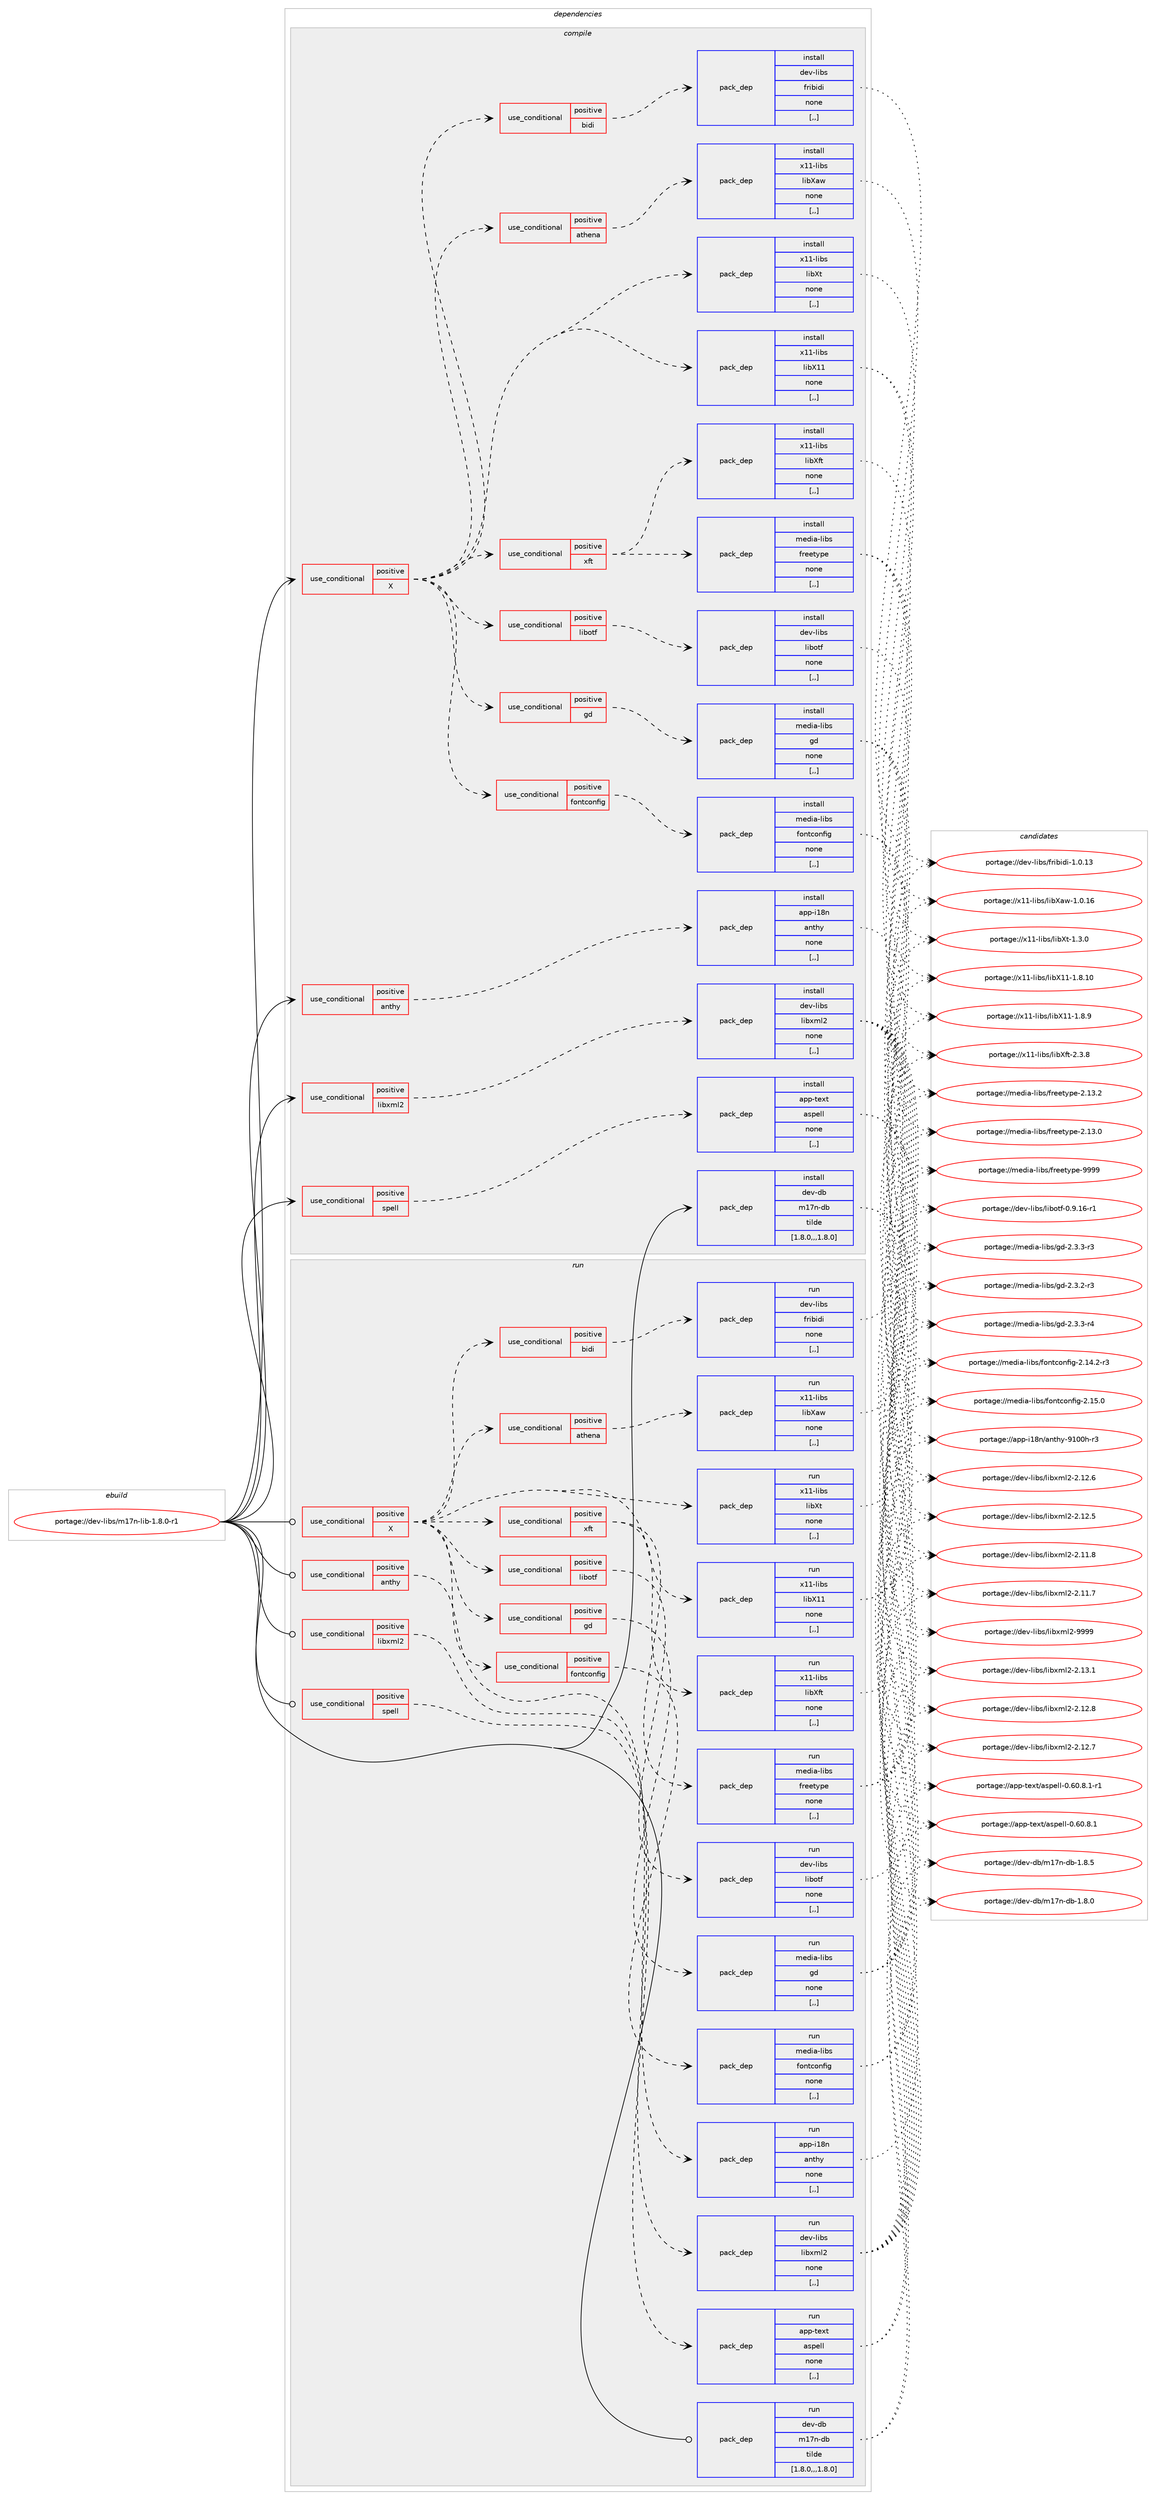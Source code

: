 digraph prolog {

# *************
# Graph options
# *************

newrank=true;
concentrate=true;
compound=true;
graph [rankdir=LR,fontname=Helvetica,fontsize=10,ranksep=1.5];#, ranksep=2.5, nodesep=0.2];
edge  [arrowhead=vee];
node  [fontname=Helvetica,fontsize=10];

# **********
# The ebuild
# **********

subgraph cluster_leftcol {
color=gray;
label=<<i>ebuild</i>>;
id [label="portage://dev-libs/m17n-lib-1.8.0-r1", color=red, width=4, href="../dev-libs/m17n-lib-1.8.0-r1.svg"];
}

# ****************
# The dependencies
# ****************

subgraph cluster_midcol {
color=gray;
label=<<i>dependencies</i>>;
subgraph cluster_compile {
fillcolor="#eeeeee";
style=filled;
label=<<i>compile</i>>;
subgraph cond27679 {
dependency112512 [label=<<TABLE BORDER="0" CELLBORDER="1" CELLSPACING="0" CELLPADDING="4"><TR><TD ROWSPAN="3" CELLPADDING="10">use_conditional</TD></TR><TR><TD>positive</TD></TR><TR><TD>X</TD></TR></TABLE>>, shape=none, color=red];
subgraph pack83637 {
dependency112513 [label=<<TABLE BORDER="0" CELLBORDER="1" CELLSPACING="0" CELLPADDING="4" WIDTH="220"><TR><TD ROWSPAN="6" CELLPADDING="30">pack_dep</TD></TR><TR><TD WIDTH="110">install</TD></TR><TR><TD>x11-libs</TD></TR><TR><TD>libX11</TD></TR><TR><TD>none</TD></TR><TR><TD>[,,]</TD></TR></TABLE>>, shape=none, color=blue];
}
dependency112512:e -> dependency112513:w [weight=20,style="dashed",arrowhead="vee"];
subgraph pack83638 {
dependency112514 [label=<<TABLE BORDER="0" CELLBORDER="1" CELLSPACING="0" CELLPADDING="4" WIDTH="220"><TR><TD ROWSPAN="6" CELLPADDING="30">pack_dep</TD></TR><TR><TD WIDTH="110">install</TD></TR><TR><TD>x11-libs</TD></TR><TR><TD>libXt</TD></TR><TR><TD>none</TD></TR><TR><TD>[,,]</TD></TR></TABLE>>, shape=none, color=blue];
}
dependency112512:e -> dependency112514:w [weight=20,style="dashed",arrowhead="vee"];
subgraph cond27680 {
dependency112515 [label=<<TABLE BORDER="0" CELLBORDER="1" CELLSPACING="0" CELLPADDING="4"><TR><TD ROWSPAN="3" CELLPADDING="10">use_conditional</TD></TR><TR><TD>positive</TD></TR><TR><TD>athena</TD></TR></TABLE>>, shape=none, color=red];
subgraph pack83639 {
dependency112516 [label=<<TABLE BORDER="0" CELLBORDER="1" CELLSPACING="0" CELLPADDING="4" WIDTH="220"><TR><TD ROWSPAN="6" CELLPADDING="30">pack_dep</TD></TR><TR><TD WIDTH="110">install</TD></TR><TR><TD>x11-libs</TD></TR><TR><TD>libXaw</TD></TR><TR><TD>none</TD></TR><TR><TD>[,,]</TD></TR></TABLE>>, shape=none, color=blue];
}
dependency112515:e -> dependency112516:w [weight=20,style="dashed",arrowhead="vee"];
}
dependency112512:e -> dependency112515:w [weight=20,style="dashed",arrowhead="vee"];
subgraph cond27681 {
dependency112517 [label=<<TABLE BORDER="0" CELLBORDER="1" CELLSPACING="0" CELLPADDING="4"><TR><TD ROWSPAN="3" CELLPADDING="10">use_conditional</TD></TR><TR><TD>positive</TD></TR><TR><TD>bidi</TD></TR></TABLE>>, shape=none, color=red];
subgraph pack83640 {
dependency112518 [label=<<TABLE BORDER="0" CELLBORDER="1" CELLSPACING="0" CELLPADDING="4" WIDTH="220"><TR><TD ROWSPAN="6" CELLPADDING="30">pack_dep</TD></TR><TR><TD WIDTH="110">install</TD></TR><TR><TD>dev-libs</TD></TR><TR><TD>fribidi</TD></TR><TR><TD>none</TD></TR><TR><TD>[,,]</TD></TR></TABLE>>, shape=none, color=blue];
}
dependency112517:e -> dependency112518:w [weight=20,style="dashed",arrowhead="vee"];
}
dependency112512:e -> dependency112517:w [weight=20,style="dashed",arrowhead="vee"];
subgraph cond27682 {
dependency112519 [label=<<TABLE BORDER="0" CELLBORDER="1" CELLSPACING="0" CELLPADDING="4"><TR><TD ROWSPAN="3" CELLPADDING="10">use_conditional</TD></TR><TR><TD>positive</TD></TR><TR><TD>fontconfig</TD></TR></TABLE>>, shape=none, color=red];
subgraph pack83641 {
dependency112520 [label=<<TABLE BORDER="0" CELLBORDER="1" CELLSPACING="0" CELLPADDING="4" WIDTH="220"><TR><TD ROWSPAN="6" CELLPADDING="30">pack_dep</TD></TR><TR><TD WIDTH="110">install</TD></TR><TR><TD>media-libs</TD></TR><TR><TD>fontconfig</TD></TR><TR><TD>none</TD></TR><TR><TD>[,,]</TD></TR></TABLE>>, shape=none, color=blue];
}
dependency112519:e -> dependency112520:w [weight=20,style="dashed",arrowhead="vee"];
}
dependency112512:e -> dependency112519:w [weight=20,style="dashed",arrowhead="vee"];
subgraph cond27683 {
dependency112521 [label=<<TABLE BORDER="0" CELLBORDER="1" CELLSPACING="0" CELLPADDING="4"><TR><TD ROWSPAN="3" CELLPADDING="10">use_conditional</TD></TR><TR><TD>positive</TD></TR><TR><TD>gd</TD></TR></TABLE>>, shape=none, color=red];
subgraph pack83642 {
dependency112522 [label=<<TABLE BORDER="0" CELLBORDER="1" CELLSPACING="0" CELLPADDING="4" WIDTH="220"><TR><TD ROWSPAN="6" CELLPADDING="30">pack_dep</TD></TR><TR><TD WIDTH="110">install</TD></TR><TR><TD>media-libs</TD></TR><TR><TD>gd</TD></TR><TR><TD>none</TD></TR><TR><TD>[,,]</TD></TR></TABLE>>, shape=none, color=blue];
}
dependency112521:e -> dependency112522:w [weight=20,style="dashed",arrowhead="vee"];
}
dependency112512:e -> dependency112521:w [weight=20,style="dashed",arrowhead="vee"];
subgraph cond27684 {
dependency112523 [label=<<TABLE BORDER="0" CELLBORDER="1" CELLSPACING="0" CELLPADDING="4"><TR><TD ROWSPAN="3" CELLPADDING="10">use_conditional</TD></TR><TR><TD>positive</TD></TR><TR><TD>libotf</TD></TR></TABLE>>, shape=none, color=red];
subgraph pack83643 {
dependency112524 [label=<<TABLE BORDER="0" CELLBORDER="1" CELLSPACING="0" CELLPADDING="4" WIDTH="220"><TR><TD ROWSPAN="6" CELLPADDING="30">pack_dep</TD></TR><TR><TD WIDTH="110">install</TD></TR><TR><TD>dev-libs</TD></TR><TR><TD>libotf</TD></TR><TR><TD>none</TD></TR><TR><TD>[,,]</TD></TR></TABLE>>, shape=none, color=blue];
}
dependency112523:e -> dependency112524:w [weight=20,style="dashed",arrowhead="vee"];
}
dependency112512:e -> dependency112523:w [weight=20,style="dashed",arrowhead="vee"];
subgraph cond27685 {
dependency112525 [label=<<TABLE BORDER="0" CELLBORDER="1" CELLSPACING="0" CELLPADDING="4"><TR><TD ROWSPAN="3" CELLPADDING="10">use_conditional</TD></TR><TR><TD>positive</TD></TR><TR><TD>xft</TD></TR></TABLE>>, shape=none, color=red];
subgraph pack83644 {
dependency112526 [label=<<TABLE BORDER="0" CELLBORDER="1" CELLSPACING="0" CELLPADDING="4" WIDTH="220"><TR><TD ROWSPAN="6" CELLPADDING="30">pack_dep</TD></TR><TR><TD WIDTH="110">install</TD></TR><TR><TD>media-libs</TD></TR><TR><TD>freetype</TD></TR><TR><TD>none</TD></TR><TR><TD>[,,]</TD></TR></TABLE>>, shape=none, color=blue];
}
dependency112525:e -> dependency112526:w [weight=20,style="dashed",arrowhead="vee"];
subgraph pack83645 {
dependency112527 [label=<<TABLE BORDER="0" CELLBORDER="1" CELLSPACING="0" CELLPADDING="4" WIDTH="220"><TR><TD ROWSPAN="6" CELLPADDING="30">pack_dep</TD></TR><TR><TD WIDTH="110">install</TD></TR><TR><TD>x11-libs</TD></TR><TR><TD>libXft</TD></TR><TR><TD>none</TD></TR><TR><TD>[,,]</TD></TR></TABLE>>, shape=none, color=blue];
}
dependency112525:e -> dependency112527:w [weight=20,style="dashed",arrowhead="vee"];
}
dependency112512:e -> dependency112525:w [weight=20,style="dashed",arrowhead="vee"];
}
id:e -> dependency112512:w [weight=20,style="solid",arrowhead="vee"];
subgraph cond27686 {
dependency112528 [label=<<TABLE BORDER="0" CELLBORDER="1" CELLSPACING="0" CELLPADDING="4"><TR><TD ROWSPAN="3" CELLPADDING="10">use_conditional</TD></TR><TR><TD>positive</TD></TR><TR><TD>anthy</TD></TR></TABLE>>, shape=none, color=red];
subgraph pack83646 {
dependency112529 [label=<<TABLE BORDER="0" CELLBORDER="1" CELLSPACING="0" CELLPADDING="4" WIDTH="220"><TR><TD ROWSPAN="6" CELLPADDING="30">pack_dep</TD></TR><TR><TD WIDTH="110">install</TD></TR><TR><TD>app-i18n</TD></TR><TR><TD>anthy</TD></TR><TR><TD>none</TD></TR><TR><TD>[,,]</TD></TR></TABLE>>, shape=none, color=blue];
}
dependency112528:e -> dependency112529:w [weight=20,style="dashed",arrowhead="vee"];
}
id:e -> dependency112528:w [weight=20,style="solid",arrowhead="vee"];
subgraph cond27687 {
dependency112530 [label=<<TABLE BORDER="0" CELLBORDER="1" CELLSPACING="0" CELLPADDING="4"><TR><TD ROWSPAN="3" CELLPADDING="10">use_conditional</TD></TR><TR><TD>positive</TD></TR><TR><TD>libxml2</TD></TR></TABLE>>, shape=none, color=red];
subgraph pack83647 {
dependency112531 [label=<<TABLE BORDER="0" CELLBORDER="1" CELLSPACING="0" CELLPADDING="4" WIDTH="220"><TR><TD ROWSPAN="6" CELLPADDING="30">pack_dep</TD></TR><TR><TD WIDTH="110">install</TD></TR><TR><TD>dev-libs</TD></TR><TR><TD>libxml2</TD></TR><TR><TD>none</TD></TR><TR><TD>[,,]</TD></TR></TABLE>>, shape=none, color=blue];
}
dependency112530:e -> dependency112531:w [weight=20,style="dashed",arrowhead="vee"];
}
id:e -> dependency112530:w [weight=20,style="solid",arrowhead="vee"];
subgraph cond27688 {
dependency112532 [label=<<TABLE BORDER="0" CELLBORDER="1" CELLSPACING="0" CELLPADDING="4"><TR><TD ROWSPAN="3" CELLPADDING="10">use_conditional</TD></TR><TR><TD>positive</TD></TR><TR><TD>spell</TD></TR></TABLE>>, shape=none, color=red];
subgraph pack83648 {
dependency112533 [label=<<TABLE BORDER="0" CELLBORDER="1" CELLSPACING="0" CELLPADDING="4" WIDTH="220"><TR><TD ROWSPAN="6" CELLPADDING="30">pack_dep</TD></TR><TR><TD WIDTH="110">install</TD></TR><TR><TD>app-text</TD></TR><TR><TD>aspell</TD></TR><TR><TD>none</TD></TR><TR><TD>[,,]</TD></TR></TABLE>>, shape=none, color=blue];
}
dependency112532:e -> dependency112533:w [weight=20,style="dashed",arrowhead="vee"];
}
id:e -> dependency112532:w [weight=20,style="solid",arrowhead="vee"];
subgraph pack83649 {
dependency112534 [label=<<TABLE BORDER="0" CELLBORDER="1" CELLSPACING="0" CELLPADDING="4" WIDTH="220"><TR><TD ROWSPAN="6" CELLPADDING="30">pack_dep</TD></TR><TR><TD WIDTH="110">install</TD></TR><TR><TD>dev-db</TD></TR><TR><TD>m17n-db</TD></TR><TR><TD>tilde</TD></TR><TR><TD>[1.8.0,,,1.8.0]</TD></TR></TABLE>>, shape=none, color=blue];
}
id:e -> dependency112534:w [weight=20,style="solid",arrowhead="vee"];
}
subgraph cluster_compileandrun {
fillcolor="#eeeeee";
style=filled;
label=<<i>compile and run</i>>;
}
subgraph cluster_run {
fillcolor="#eeeeee";
style=filled;
label=<<i>run</i>>;
subgraph cond27689 {
dependency112535 [label=<<TABLE BORDER="0" CELLBORDER="1" CELLSPACING="0" CELLPADDING="4"><TR><TD ROWSPAN="3" CELLPADDING="10">use_conditional</TD></TR><TR><TD>positive</TD></TR><TR><TD>X</TD></TR></TABLE>>, shape=none, color=red];
subgraph pack83650 {
dependency112536 [label=<<TABLE BORDER="0" CELLBORDER="1" CELLSPACING="0" CELLPADDING="4" WIDTH="220"><TR><TD ROWSPAN="6" CELLPADDING="30">pack_dep</TD></TR><TR><TD WIDTH="110">run</TD></TR><TR><TD>x11-libs</TD></TR><TR><TD>libX11</TD></TR><TR><TD>none</TD></TR><TR><TD>[,,]</TD></TR></TABLE>>, shape=none, color=blue];
}
dependency112535:e -> dependency112536:w [weight=20,style="dashed",arrowhead="vee"];
subgraph pack83651 {
dependency112537 [label=<<TABLE BORDER="0" CELLBORDER="1" CELLSPACING="0" CELLPADDING="4" WIDTH="220"><TR><TD ROWSPAN="6" CELLPADDING="30">pack_dep</TD></TR><TR><TD WIDTH="110">run</TD></TR><TR><TD>x11-libs</TD></TR><TR><TD>libXt</TD></TR><TR><TD>none</TD></TR><TR><TD>[,,]</TD></TR></TABLE>>, shape=none, color=blue];
}
dependency112535:e -> dependency112537:w [weight=20,style="dashed",arrowhead="vee"];
subgraph cond27690 {
dependency112538 [label=<<TABLE BORDER="0" CELLBORDER="1" CELLSPACING="0" CELLPADDING="4"><TR><TD ROWSPAN="3" CELLPADDING="10">use_conditional</TD></TR><TR><TD>positive</TD></TR><TR><TD>athena</TD></TR></TABLE>>, shape=none, color=red];
subgraph pack83652 {
dependency112539 [label=<<TABLE BORDER="0" CELLBORDER="1" CELLSPACING="0" CELLPADDING="4" WIDTH="220"><TR><TD ROWSPAN="6" CELLPADDING="30">pack_dep</TD></TR><TR><TD WIDTH="110">run</TD></TR><TR><TD>x11-libs</TD></TR><TR><TD>libXaw</TD></TR><TR><TD>none</TD></TR><TR><TD>[,,]</TD></TR></TABLE>>, shape=none, color=blue];
}
dependency112538:e -> dependency112539:w [weight=20,style="dashed",arrowhead="vee"];
}
dependency112535:e -> dependency112538:w [weight=20,style="dashed",arrowhead="vee"];
subgraph cond27691 {
dependency112540 [label=<<TABLE BORDER="0" CELLBORDER="1" CELLSPACING="0" CELLPADDING="4"><TR><TD ROWSPAN="3" CELLPADDING="10">use_conditional</TD></TR><TR><TD>positive</TD></TR><TR><TD>bidi</TD></TR></TABLE>>, shape=none, color=red];
subgraph pack83653 {
dependency112541 [label=<<TABLE BORDER="0" CELLBORDER="1" CELLSPACING="0" CELLPADDING="4" WIDTH="220"><TR><TD ROWSPAN="6" CELLPADDING="30">pack_dep</TD></TR><TR><TD WIDTH="110">run</TD></TR><TR><TD>dev-libs</TD></TR><TR><TD>fribidi</TD></TR><TR><TD>none</TD></TR><TR><TD>[,,]</TD></TR></TABLE>>, shape=none, color=blue];
}
dependency112540:e -> dependency112541:w [weight=20,style="dashed",arrowhead="vee"];
}
dependency112535:e -> dependency112540:w [weight=20,style="dashed",arrowhead="vee"];
subgraph cond27692 {
dependency112542 [label=<<TABLE BORDER="0" CELLBORDER="1" CELLSPACING="0" CELLPADDING="4"><TR><TD ROWSPAN="3" CELLPADDING="10">use_conditional</TD></TR><TR><TD>positive</TD></TR><TR><TD>fontconfig</TD></TR></TABLE>>, shape=none, color=red];
subgraph pack83654 {
dependency112543 [label=<<TABLE BORDER="0" CELLBORDER="1" CELLSPACING="0" CELLPADDING="4" WIDTH="220"><TR><TD ROWSPAN="6" CELLPADDING="30">pack_dep</TD></TR><TR><TD WIDTH="110">run</TD></TR><TR><TD>media-libs</TD></TR><TR><TD>fontconfig</TD></TR><TR><TD>none</TD></TR><TR><TD>[,,]</TD></TR></TABLE>>, shape=none, color=blue];
}
dependency112542:e -> dependency112543:w [weight=20,style="dashed",arrowhead="vee"];
}
dependency112535:e -> dependency112542:w [weight=20,style="dashed",arrowhead="vee"];
subgraph cond27693 {
dependency112544 [label=<<TABLE BORDER="0" CELLBORDER="1" CELLSPACING="0" CELLPADDING="4"><TR><TD ROWSPAN="3" CELLPADDING="10">use_conditional</TD></TR><TR><TD>positive</TD></TR><TR><TD>gd</TD></TR></TABLE>>, shape=none, color=red];
subgraph pack83655 {
dependency112545 [label=<<TABLE BORDER="0" CELLBORDER="1" CELLSPACING="0" CELLPADDING="4" WIDTH="220"><TR><TD ROWSPAN="6" CELLPADDING="30">pack_dep</TD></TR><TR><TD WIDTH="110">run</TD></TR><TR><TD>media-libs</TD></TR><TR><TD>gd</TD></TR><TR><TD>none</TD></TR><TR><TD>[,,]</TD></TR></TABLE>>, shape=none, color=blue];
}
dependency112544:e -> dependency112545:w [weight=20,style="dashed",arrowhead="vee"];
}
dependency112535:e -> dependency112544:w [weight=20,style="dashed",arrowhead="vee"];
subgraph cond27694 {
dependency112546 [label=<<TABLE BORDER="0" CELLBORDER="1" CELLSPACING="0" CELLPADDING="4"><TR><TD ROWSPAN="3" CELLPADDING="10">use_conditional</TD></TR><TR><TD>positive</TD></TR><TR><TD>libotf</TD></TR></TABLE>>, shape=none, color=red];
subgraph pack83656 {
dependency112547 [label=<<TABLE BORDER="0" CELLBORDER="1" CELLSPACING="0" CELLPADDING="4" WIDTH="220"><TR><TD ROWSPAN="6" CELLPADDING="30">pack_dep</TD></TR><TR><TD WIDTH="110">run</TD></TR><TR><TD>dev-libs</TD></TR><TR><TD>libotf</TD></TR><TR><TD>none</TD></TR><TR><TD>[,,]</TD></TR></TABLE>>, shape=none, color=blue];
}
dependency112546:e -> dependency112547:w [weight=20,style="dashed",arrowhead="vee"];
}
dependency112535:e -> dependency112546:w [weight=20,style="dashed",arrowhead="vee"];
subgraph cond27695 {
dependency112548 [label=<<TABLE BORDER="0" CELLBORDER="1" CELLSPACING="0" CELLPADDING="4"><TR><TD ROWSPAN="3" CELLPADDING="10">use_conditional</TD></TR><TR><TD>positive</TD></TR><TR><TD>xft</TD></TR></TABLE>>, shape=none, color=red];
subgraph pack83657 {
dependency112549 [label=<<TABLE BORDER="0" CELLBORDER="1" CELLSPACING="0" CELLPADDING="4" WIDTH="220"><TR><TD ROWSPAN="6" CELLPADDING="30">pack_dep</TD></TR><TR><TD WIDTH="110">run</TD></TR><TR><TD>media-libs</TD></TR><TR><TD>freetype</TD></TR><TR><TD>none</TD></TR><TR><TD>[,,]</TD></TR></TABLE>>, shape=none, color=blue];
}
dependency112548:e -> dependency112549:w [weight=20,style="dashed",arrowhead="vee"];
subgraph pack83658 {
dependency112550 [label=<<TABLE BORDER="0" CELLBORDER="1" CELLSPACING="0" CELLPADDING="4" WIDTH="220"><TR><TD ROWSPAN="6" CELLPADDING="30">pack_dep</TD></TR><TR><TD WIDTH="110">run</TD></TR><TR><TD>x11-libs</TD></TR><TR><TD>libXft</TD></TR><TR><TD>none</TD></TR><TR><TD>[,,]</TD></TR></TABLE>>, shape=none, color=blue];
}
dependency112548:e -> dependency112550:w [weight=20,style="dashed",arrowhead="vee"];
}
dependency112535:e -> dependency112548:w [weight=20,style="dashed",arrowhead="vee"];
}
id:e -> dependency112535:w [weight=20,style="solid",arrowhead="odot"];
subgraph cond27696 {
dependency112551 [label=<<TABLE BORDER="0" CELLBORDER="1" CELLSPACING="0" CELLPADDING="4"><TR><TD ROWSPAN="3" CELLPADDING="10">use_conditional</TD></TR><TR><TD>positive</TD></TR><TR><TD>anthy</TD></TR></TABLE>>, shape=none, color=red];
subgraph pack83659 {
dependency112552 [label=<<TABLE BORDER="0" CELLBORDER="1" CELLSPACING="0" CELLPADDING="4" WIDTH="220"><TR><TD ROWSPAN="6" CELLPADDING="30">pack_dep</TD></TR><TR><TD WIDTH="110">run</TD></TR><TR><TD>app-i18n</TD></TR><TR><TD>anthy</TD></TR><TR><TD>none</TD></TR><TR><TD>[,,]</TD></TR></TABLE>>, shape=none, color=blue];
}
dependency112551:e -> dependency112552:w [weight=20,style="dashed",arrowhead="vee"];
}
id:e -> dependency112551:w [weight=20,style="solid",arrowhead="odot"];
subgraph cond27697 {
dependency112553 [label=<<TABLE BORDER="0" CELLBORDER="1" CELLSPACING="0" CELLPADDING="4"><TR><TD ROWSPAN="3" CELLPADDING="10">use_conditional</TD></TR><TR><TD>positive</TD></TR><TR><TD>libxml2</TD></TR></TABLE>>, shape=none, color=red];
subgraph pack83660 {
dependency112554 [label=<<TABLE BORDER="0" CELLBORDER="1" CELLSPACING="0" CELLPADDING="4" WIDTH="220"><TR><TD ROWSPAN="6" CELLPADDING="30">pack_dep</TD></TR><TR><TD WIDTH="110">run</TD></TR><TR><TD>dev-libs</TD></TR><TR><TD>libxml2</TD></TR><TR><TD>none</TD></TR><TR><TD>[,,]</TD></TR></TABLE>>, shape=none, color=blue];
}
dependency112553:e -> dependency112554:w [weight=20,style="dashed",arrowhead="vee"];
}
id:e -> dependency112553:w [weight=20,style="solid",arrowhead="odot"];
subgraph cond27698 {
dependency112555 [label=<<TABLE BORDER="0" CELLBORDER="1" CELLSPACING="0" CELLPADDING="4"><TR><TD ROWSPAN="3" CELLPADDING="10">use_conditional</TD></TR><TR><TD>positive</TD></TR><TR><TD>spell</TD></TR></TABLE>>, shape=none, color=red];
subgraph pack83661 {
dependency112556 [label=<<TABLE BORDER="0" CELLBORDER="1" CELLSPACING="0" CELLPADDING="4" WIDTH="220"><TR><TD ROWSPAN="6" CELLPADDING="30">pack_dep</TD></TR><TR><TD WIDTH="110">run</TD></TR><TR><TD>app-text</TD></TR><TR><TD>aspell</TD></TR><TR><TD>none</TD></TR><TR><TD>[,,]</TD></TR></TABLE>>, shape=none, color=blue];
}
dependency112555:e -> dependency112556:w [weight=20,style="dashed",arrowhead="vee"];
}
id:e -> dependency112555:w [weight=20,style="solid",arrowhead="odot"];
subgraph pack83662 {
dependency112557 [label=<<TABLE BORDER="0" CELLBORDER="1" CELLSPACING="0" CELLPADDING="4" WIDTH="220"><TR><TD ROWSPAN="6" CELLPADDING="30">pack_dep</TD></TR><TR><TD WIDTH="110">run</TD></TR><TR><TD>dev-db</TD></TR><TR><TD>m17n-db</TD></TR><TR><TD>tilde</TD></TR><TR><TD>[1.8.0,,,1.8.0]</TD></TR></TABLE>>, shape=none, color=blue];
}
id:e -> dependency112557:w [weight=20,style="solid",arrowhead="odot"];
}
}

# **************
# The candidates
# **************

subgraph cluster_choices {
rank=same;
color=gray;
label=<<i>candidates</i>>;

subgraph choice83637 {
color=black;
nodesep=1;
choice12049494510810598115471081059888494945494656464948 [label="portage://x11-libs/libX11-1.8.10", color=red, width=4,href="../x11-libs/libX11-1.8.10.svg"];
choice120494945108105981154710810598884949454946564657 [label="portage://x11-libs/libX11-1.8.9", color=red, width=4,href="../x11-libs/libX11-1.8.9.svg"];
dependency112513:e -> choice12049494510810598115471081059888494945494656464948:w [style=dotted,weight="100"];
dependency112513:e -> choice120494945108105981154710810598884949454946564657:w [style=dotted,weight="100"];
}
subgraph choice83638 {
color=black;
nodesep=1;
choice12049494510810598115471081059888116454946514648 [label="portage://x11-libs/libXt-1.3.0", color=red, width=4,href="../x11-libs/libXt-1.3.0.svg"];
dependency112514:e -> choice12049494510810598115471081059888116454946514648:w [style=dotted,weight="100"];
}
subgraph choice83639 {
color=black;
nodesep=1;
choice120494945108105981154710810598889711945494648464954 [label="portage://x11-libs/libXaw-1.0.16", color=red, width=4,href="../x11-libs/libXaw-1.0.16.svg"];
dependency112516:e -> choice120494945108105981154710810598889711945494648464954:w [style=dotted,weight="100"];
}
subgraph choice83640 {
color=black;
nodesep=1;
choice1001011184510810598115471021141059810510010545494648464951 [label="portage://dev-libs/fribidi-1.0.13", color=red, width=4,href="../dev-libs/fribidi-1.0.13.svg"];
dependency112518:e -> choice1001011184510810598115471021141059810510010545494648464951:w [style=dotted,weight="100"];
}
subgraph choice83641 {
color=black;
nodesep=1;
choice109101100105974510810598115471021111101169911111010210510345504649534648 [label="portage://media-libs/fontconfig-2.15.0", color=red, width=4,href="../media-libs/fontconfig-2.15.0.svg"];
choice1091011001059745108105981154710211111011699111110102105103455046495246504511451 [label="portage://media-libs/fontconfig-2.14.2-r3", color=red, width=4,href="../media-libs/fontconfig-2.14.2-r3.svg"];
dependency112520:e -> choice109101100105974510810598115471021111101169911111010210510345504649534648:w [style=dotted,weight="100"];
dependency112520:e -> choice1091011001059745108105981154710211111011699111110102105103455046495246504511451:w [style=dotted,weight="100"];
}
subgraph choice83642 {
color=black;
nodesep=1;
choice109101100105974510810598115471031004550465146514511452 [label="portage://media-libs/gd-2.3.3-r4", color=red, width=4,href="../media-libs/gd-2.3.3-r4.svg"];
choice109101100105974510810598115471031004550465146514511451 [label="portage://media-libs/gd-2.3.3-r3", color=red, width=4,href="../media-libs/gd-2.3.3-r3.svg"];
choice109101100105974510810598115471031004550465146504511451 [label="portage://media-libs/gd-2.3.2-r3", color=red, width=4,href="../media-libs/gd-2.3.2-r3.svg"];
dependency112522:e -> choice109101100105974510810598115471031004550465146514511452:w [style=dotted,weight="100"];
dependency112522:e -> choice109101100105974510810598115471031004550465146514511451:w [style=dotted,weight="100"];
dependency112522:e -> choice109101100105974510810598115471031004550465146504511451:w [style=dotted,weight="100"];
}
subgraph choice83643 {
color=black;
nodesep=1;
choice10010111845108105981154710810598111116102454846574649544511449 [label="portage://dev-libs/libotf-0.9.16-r1", color=red, width=4,href="../dev-libs/libotf-0.9.16-r1.svg"];
dependency112524:e -> choice10010111845108105981154710810598111116102454846574649544511449:w [style=dotted,weight="100"];
}
subgraph choice83644 {
color=black;
nodesep=1;
choice109101100105974510810598115471021141011011161211121014557575757 [label="portage://media-libs/freetype-9999", color=red, width=4,href="../media-libs/freetype-9999.svg"];
choice1091011001059745108105981154710211410110111612111210145504649514650 [label="portage://media-libs/freetype-2.13.2", color=red, width=4,href="../media-libs/freetype-2.13.2.svg"];
choice1091011001059745108105981154710211410110111612111210145504649514648 [label="portage://media-libs/freetype-2.13.0", color=red, width=4,href="../media-libs/freetype-2.13.0.svg"];
dependency112526:e -> choice109101100105974510810598115471021141011011161211121014557575757:w [style=dotted,weight="100"];
dependency112526:e -> choice1091011001059745108105981154710211410110111612111210145504649514650:w [style=dotted,weight="100"];
dependency112526:e -> choice1091011001059745108105981154710211410110111612111210145504649514648:w [style=dotted,weight="100"];
}
subgraph choice83645 {
color=black;
nodesep=1;
choice12049494510810598115471081059888102116455046514656 [label="portage://x11-libs/libXft-2.3.8", color=red, width=4,href="../x11-libs/libXft-2.3.8.svg"];
dependency112527:e -> choice12049494510810598115471081059888102116455046514656:w [style=dotted,weight="100"];
}
subgraph choice83646 {
color=black;
nodesep=1;
choice97112112451054956110479711011610412145574948481044511451 [label="portage://app-i18n/anthy-9100h-r3", color=red, width=4,href="../app-i18n/anthy-9100h-r3.svg"];
dependency112529:e -> choice97112112451054956110479711011610412145574948481044511451:w [style=dotted,weight="100"];
}
subgraph choice83647 {
color=black;
nodesep=1;
choice10010111845108105981154710810598120109108504557575757 [label="portage://dev-libs/libxml2-9999", color=red, width=4,href="../dev-libs/libxml2-9999.svg"];
choice100101118451081059811547108105981201091085045504649514649 [label="portage://dev-libs/libxml2-2.13.1", color=red, width=4,href="../dev-libs/libxml2-2.13.1.svg"];
choice100101118451081059811547108105981201091085045504649504656 [label="portage://dev-libs/libxml2-2.12.8", color=red, width=4,href="../dev-libs/libxml2-2.12.8.svg"];
choice100101118451081059811547108105981201091085045504649504655 [label="portage://dev-libs/libxml2-2.12.7", color=red, width=4,href="../dev-libs/libxml2-2.12.7.svg"];
choice100101118451081059811547108105981201091085045504649504654 [label="portage://dev-libs/libxml2-2.12.6", color=red, width=4,href="../dev-libs/libxml2-2.12.6.svg"];
choice100101118451081059811547108105981201091085045504649504653 [label="portage://dev-libs/libxml2-2.12.5", color=red, width=4,href="../dev-libs/libxml2-2.12.5.svg"];
choice100101118451081059811547108105981201091085045504649494656 [label="portage://dev-libs/libxml2-2.11.8", color=red, width=4,href="../dev-libs/libxml2-2.11.8.svg"];
choice100101118451081059811547108105981201091085045504649494655 [label="portage://dev-libs/libxml2-2.11.7", color=red, width=4,href="../dev-libs/libxml2-2.11.7.svg"];
dependency112531:e -> choice10010111845108105981154710810598120109108504557575757:w [style=dotted,weight="100"];
dependency112531:e -> choice100101118451081059811547108105981201091085045504649514649:w [style=dotted,weight="100"];
dependency112531:e -> choice100101118451081059811547108105981201091085045504649504656:w [style=dotted,weight="100"];
dependency112531:e -> choice100101118451081059811547108105981201091085045504649504655:w [style=dotted,weight="100"];
dependency112531:e -> choice100101118451081059811547108105981201091085045504649504654:w [style=dotted,weight="100"];
dependency112531:e -> choice100101118451081059811547108105981201091085045504649504653:w [style=dotted,weight="100"];
dependency112531:e -> choice100101118451081059811547108105981201091085045504649494656:w [style=dotted,weight="100"];
dependency112531:e -> choice100101118451081059811547108105981201091085045504649494655:w [style=dotted,weight="100"];
}
subgraph choice83648 {
color=black;
nodesep=1;
choice971121124511610112011647971151121011081084548465448465646494511449 [label="portage://app-text/aspell-0.60.8.1-r1", color=red, width=4,href="../app-text/aspell-0.60.8.1-r1.svg"];
choice97112112451161011201164797115112101108108454846544846564649 [label="portage://app-text/aspell-0.60.8.1", color=red, width=4,href="../app-text/aspell-0.60.8.1.svg"];
dependency112533:e -> choice971121124511610112011647971151121011081084548465448465646494511449:w [style=dotted,weight="100"];
dependency112533:e -> choice97112112451161011201164797115112101108108454846544846564649:w [style=dotted,weight="100"];
}
subgraph choice83649 {
color=black;
nodesep=1;
choice10010111845100984710949551104510098454946564653 [label="portage://dev-db/m17n-db-1.8.5", color=red, width=4,href="../dev-db/m17n-db-1.8.5.svg"];
choice10010111845100984710949551104510098454946564648 [label="portage://dev-db/m17n-db-1.8.0", color=red, width=4,href="../dev-db/m17n-db-1.8.0.svg"];
dependency112534:e -> choice10010111845100984710949551104510098454946564653:w [style=dotted,weight="100"];
dependency112534:e -> choice10010111845100984710949551104510098454946564648:w [style=dotted,weight="100"];
}
subgraph choice83650 {
color=black;
nodesep=1;
choice12049494510810598115471081059888494945494656464948 [label="portage://x11-libs/libX11-1.8.10", color=red, width=4,href="../x11-libs/libX11-1.8.10.svg"];
choice120494945108105981154710810598884949454946564657 [label="portage://x11-libs/libX11-1.8.9", color=red, width=4,href="../x11-libs/libX11-1.8.9.svg"];
dependency112536:e -> choice12049494510810598115471081059888494945494656464948:w [style=dotted,weight="100"];
dependency112536:e -> choice120494945108105981154710810598884949454946564657:w [style=dotted,weight="100"];
}
subgraph choice83651 {
color=black;
nodesep=1;
choice12049494510810598115471081059888116454946514648 [label="portage://x11-libs/libXt-1.3.0", color=red, width=4,href="../x11-libs/libXt-1.3.0.svg"];
dependency112537:e -> choice12049494510810598115471081059888116454946514648:w [style=dotted,weight="100"];
}
subgraph choice83652 {
color=black;
nodesep=1;
choice120494945108105981154710810598889711945494648464954 [label="portage://x11-libs/libXaw-1.0.16", color=red, width=4,href="../x11-libs/libXaw-1.0.16.svg"];
dependency112539:e -> choice120494945108105981154710810598889711945494648464954:w [style=dotted,weight="100"];
}
subgraph choice83653 {
color=black;
nodesep=1;
choice1001011184510810598115471021141059810510010545494648464951 [label="portage://dev-libs/fribidi-1.0.13", color=red, width=4,href="../dev-libs/fribidi-1.0.13.svg"];
dependency112541:e -> choice1001011184510810598115471021141059810510010545494648464951:w [style=dotted,weight="100"];
}
subgraph choice83654 {
color=black;
nodesep=1;
choice109101100105974510810598115471021111101169911111010210510345504649534648 [label="portage://media-libs/fontconfig-2.15.0", color=red, width=4,href="../media-libs/fontconfig-2.15.0.svg"];
choice1091011001059745108105981154710211111011699111110102105103455046495246504511451 [label="portage://media-libs/fontconfig-2.14.2-r3", color=red, width=4,href="../media-libs/fontconfig-2.14.2-r3.svg"];
dependency112543:e -> choice109101100105974510810598115471021111101169911111010210510345504649534648:w [style=dotted,weight="100"];
dependency112543:e -> choice1091011001059745108105981154710211111011699111110102105103455046495246504511451:w [style=dotted,weight="100"];
}
subgraph choice83655 {
color=black;
nodesep=1;
choice109101100105974510810598115471031004550465146514511452 [label="portage://media-libs/gd-2.3.3-r4", color=red, width=4,href="../media-libs/gd-2.3.3-r4.svg"];
choice109101100105974510810598115471031004550465146514511451 [label="portage://media-libs/gd-2.3.3-r3", color=red, width=4,href="../media-libs/gd-2.3.3-r3.svg"];
choice109101100105974510810598115471031004550465146504511451 [label="portage://media-libs/gd-2.3.2-r3", color=red, width=4,href="../media-libs/gd-2.3.2-r3.svg"];
dependency112545:e -> choice109101100105974510810598115471031004550465146514511452:w [style=dotted,weight="100"];
dependency112545:e -> choice109101100105974510810598115471031004550465146514511451:w [style=dotted,weight="100"];
dependency112545:e -> choice109101100105974510810598115471031004550465146504511451:w [style=dotted,weight="100"];
}
subgraph choice83656 {
color=black;
nodesep=1;
choice10010111845108105981154710810598111116102454846574649544511449 [label="portage://dev-libs/libotf-0.9.16-r1", color=red, width=4,href="../dev-libs/libotf-0.9.16-r1.svg"];
dependency112547:e -> choice10010111845108105981154710810598111116102454846574649544511449:w [style=dotted,weight="100"];
}
subgraph choice83657 {
color=black;
nodesep=1;
choice109101100105974510810598115471021141011011161211121014557575757 [label="portage://media-libs/freetype-9999", color=red, width=4,href="../media-libs/freetype-9999.svg"];
choice1091011001059745108105981154710211410110111612111210145504649514650 [label="portage://media-libs/freetype-2.13.2", color=red, width=4,href="../media-libs/freetype-2.13.2.svg"];
choice1091011001059745108105981154710211410110111612111210145504649514648 [label="portage://media-libs/freetype-2.13.0", color=red, width=4,href="../media-libs/freetype-2.13.0.svg"];
dependency112549:e -> choice109101100105974510810598115471021141011011161211121014557575757:w [style=dotted,weight="100"];
dependency112549:e -> choice1091011001059745108105981154710211410110111612111210145504649514650:w [style=dotted,weight="100"];
dependency112549:e -> choice1091011001059745108105981154710211410110111612111210145504649514648:w [style=dotted,weight="100"];
}
subgraph choice83658 {
color=black;
nodesep=1;
choice12049494510810598115471081059888102116455046514656 [label="portage://x11-libs/libXft-2.3.8", color=red, width=4,href="../x11-libs/libXft-2.3.8.svg"];
dependency112550:e -> choice12049494510810598115471081059888102116455046514656:w [style=dotted,weight="100"];
}
subgraph choice83659 {
color=black;
nodesep=1;
choice97112112451054956110479711011610412145574948481044511451 [label="portage://app-i18n/anthy-9100h-r3", color=red, width=4,href="../app-i18n/anthy-9100h-r3.svg"];
dependency112552:e -> choice97112112451054956110479711011610412145574948481044511451:w [style=dotted,weight="100"];
}
subgraph choice83660 {
color=black;
nodesep=1;
choice10010111845108105981154710810598120109108504557575757 [label="portage://dev-libs/libxml2-9999", color=red, width=4,href="../dev-libs/libxml2-9999.svg"];
choice100101118451081059811547108105981201091085045504649514649 [label="portage://dev-libs/libxml2-2.13.1", color=red, width=4,href="../dev-libs/libxml2-2.13.1.svg"];
choice100101118451081059811547108105981201091085045504649504656 [label="portage://dev-libs/libxml2-2.12.8", color=red, width=4,href="../dev-libs/libxml2-2.12.8.svg"];
choice100101118451081059811547108105981201091085045504649504655 [label="portage://dev-libs/libxml2-2.12.7", color=red, width=4,href="../dev-libs/libxml2-2.12.7.svg"];
choice100101118451081059811547108105981201091085045504649504654 [label="portage://dev-libs/libxml2-2.12.6", color=red, width=4,href="../dev-libs/libxml2-2.12.6.svg"];
choice100101118451081059811547108105981201091085045504649504653 [label="portage://dev-libs/libxml2-2.12.5", color=red, width=4,href="../dev-libs/libxml2-2.12.5.svg"];
choice100101118451081059811547108105981201091085045504649494656 [label="portage://dev-libs/libxml2-2.11.8", color=red, width=4,href="../dev-libs/libxml2-2.11.8.svg"];
choice100101118451081059811547108105981201091085045504649494655 [label="portage://dev-libs/libxml2-2.11.7", color=red, width=4,href="../dev-libs/libxml2-2.11.7.svg"];
dependency112554:e -> choice10010111845108105981154710810598120109108504557575757:w [style=dotted,weight="100"];
dependency112554:e -> choice100101118451081059811547108105981201091085045504649514649:w [style=dotted,weight="100"];
dependency112554:e -> choice100101118451081059811547108105981201091085045504649504656:w [style=dotted,weight="100"];
dependency112554:e -> choice100101118451081059811547108105981201091085045504649504655:w [style=dotted,weight="100"];
dependency112554:e -> choice100101118451081059811547108105981201091085045504649504654:w [style=dotted,weight="100"];
dependency112554:e -> choice100101118451081059811547108105981201091085045504649504653:w [style=dotted,weight="100"];
dependency112554:e -> choice100101118451081059811547108105981201091085045504649494656:w [style=dotted,weight="100"];
dependency112554:e -> choice100101118451081059811547108105981201091085045504649494655:w [style=dotted,weight="100"];
}
subgraph choice83661 {
color=black;
nodesep=1;
choice971121124511610112011647971151121011081084548465448465646494511449 [label="portage://app-text/aspell-0.60.8.1-r1", color=red, width=4,href="../app-text/aspell-0.60.8.1-r1.svg"];
choice97112112451161011201164797115112101108108454846544846564649 [label="portage://app-text/aspell-0.60.8.1", color=red, width=4,href="../app-text/aspell-0.60.8.1.svg"];
dependency112556:e -> choice971121124511610112011647971151121011081084548465448465646494511449:w [style=dotted,weight="100"];
dependency112556:e -> choice97112112451161011201164797115112101108108454846544846564649:w [style=dotted,weight="100"];
}
subgraph choice83662 {
color=black;
nodesep=1;
choice10010111845100984710949551104510098454946564653 [label="portage://dev-db/m17n-db-1.8.5", color=red, width=4,href="../dev-db/m17n-db-1.8.5.svg"];
choice10010111845100984710949551104510098454946564648 [label="portage://dev-db/m17n-db-1.8.0", color=red, width=4,href="../dev-db/m17n-db-1.8.0.svg"];
dependency112557:e -> choice10010111845100984710949551104510098454946564653:w [style=dotted,weight="100"];
dependency112557:e -> choice10010111845100984710949551104510098454946564648:w [style=dotted,weight="100"];
}
}

}
